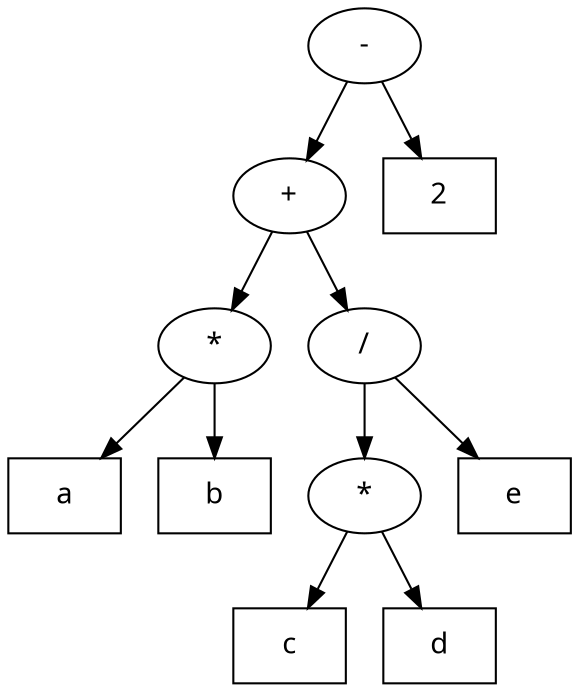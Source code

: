 digraph G {
	node [label="\N"];
	graph [bb="0,0,270,324"];
	{
		graph [bb=""];
		0 [label="-", fontname=Verdana, shape=ellipse, pos="171,306", width="0.75", height="0.5"];
		1 [label="+", fontname=Verdana, shape=ellipse, pos="135,234", width="0.75", height="0.5"];
		2 [label=2, fontname=Verdana, shape=box, pos="207,234", width="0.75", height="0.5"];
		3 [label="*", fontname=Verdana, shape=ellipse, pos="99,162", width="0.75", height="0.5"];
		4 [label="/", fontname=Verdana, shape=ellipse, pos="171,162", width="0.75", height="0.5"];
		5 [label=a, fontname=Verdana, shape=box, pos="27,90", width="0.75", height="0.5"];
		6 [label=b, fontname=Verdana, shape=box, pos="99,90", width="0.75", height="0.5"];
		7 [label="*", fontname=Verdana, shape=ellipse, pos="171,90", width="0.75", height="0.5"];
		8 [label=e, fontname=Verdana, shape=box, pos="243,90", width="0.75", height="0.5"];
		9 [label=c, fontname=Verdana, shape=box, pos="135,18", width="0.75", height="0.5"];
		10 [label=d, fontname=Verdana, shape=box, pos="207,18", width="0.75", height="0.5"];
		0 -> 1 [pos="e,143.63,251.27 162.29,288.57 158.04,280.08 152.85,269.69 148.13,260.27"];
		0 -> 2 [pos="e,197.99,252.02 179.71,288.57 183.82,280.35 188.82,270.36 193.41,261.18"];
		1 -> 3 [pos="e,107.63,179.27 126.29,216.57 122.04,208.08 116.85,197.69 112.13,188.27"];
		1 -> 4 [pos="e,162.37,179.27 143.71,216.57 147.96,208.08 153.15,197.69 157.87,188.27"];
		3 -> 5 [pos="e,45.047,108.05 83.731,146.73 74.629,137.63 62.846,125.85 52.379,115.38"];
		3 -> 6 [pos="e,99,108.41 99,143.83 99,136.13 99,126.97 99,118.42"];
		4 -> 7 [pos="e,171,108.41 171,143.83 171,136.13 171,126.97 171,118.42"];
		4 -> 8 [pos="e,224.95,108.05 186.27,146.73 195.37,137.63 207.15,125.85 217.62,115.38"];
		7 -> 9 [pos="e,144.01,36.021 162.29,72.571 158.18,64.354 153.18,54.361 148.59,45.182"];
		7 -> 10 [pos="e,197.99,36.021 179.71,72.571 183.82,64.354 188.82,54.361 193.41,45.182"];
	}
}
